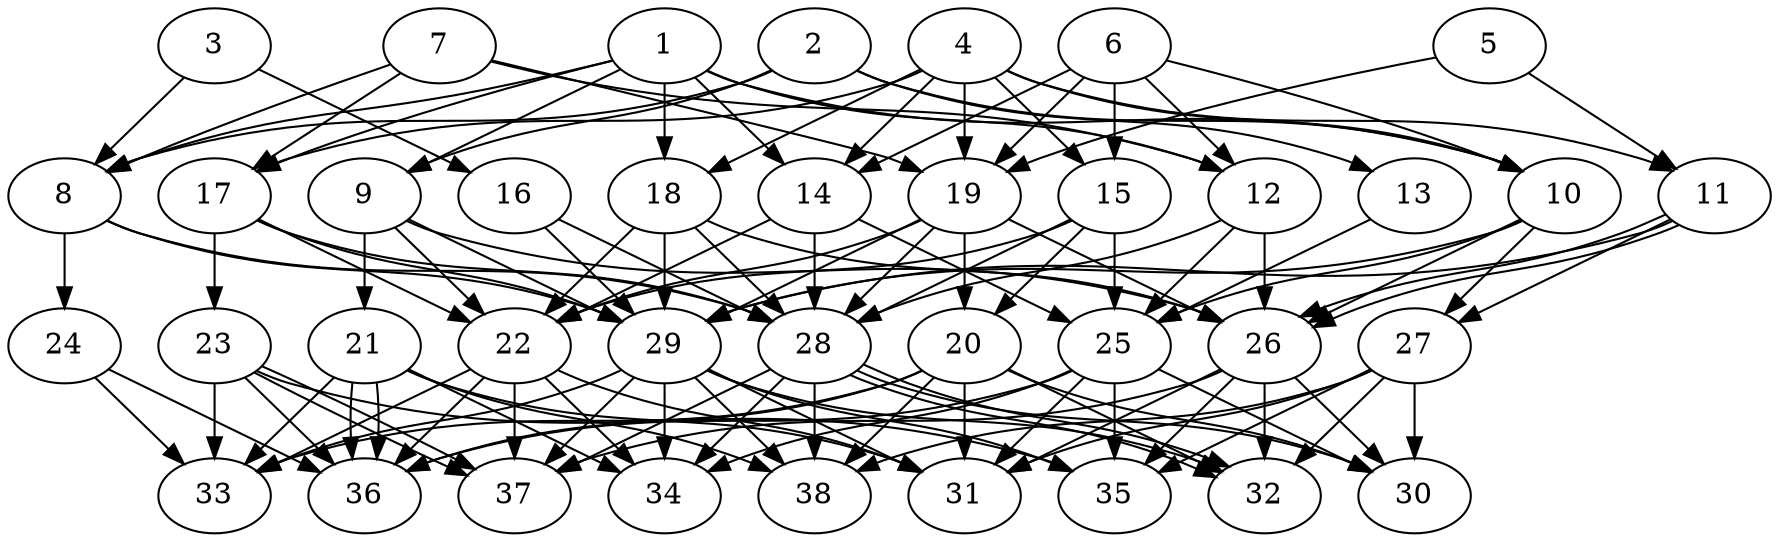 // DAG (tier=3-complex, mode=data, n=38, ccr=0.501, fat=0.751, density=0.699, regular=0.352, jump=0.206, mindata=4194304, maxdata=33554432)
// DAG automatically generated by daggen at Sun Aug 24 16:33:35 2025
// /home/ermia/Project/Environments/daggen/bin/daggen --dot --ccr 0.501 --fat 0.751 --regular 0.352 --density 0.699 --jump 0.206 --mindata 4194304 --maxdata 33554432 -n 38 
digraph G {
  1 [size="611917573007964800", alpha="0.08", expect_size="305958786503982400"]
  1 -> 8 [size ="514427703001088"]
  1 -> 9 [size ="514427703001088"]
  1 -> 10 [size ="514427703001088"]
  1 -> 12 [size ="514427703001088"]
  1 -> 14 [size ="514427703001088"]
  1 -> 17 [size ="514427703001088"]
  1 -> 18 [size ="514427703001088"]
  2 [size="67348673801964840", alpha="0.18", expect_size="33674336900982420"]
  2 -> 8 [size ="6994132992000000"]
  2 -> 9 [size ="6994132992000000"]
  2 -> 10 [size ="6994132992000000"]
  2 -> 13 [size ="6994132992000000"]
  3 [size="6432333946082257920", alpha="0.15", expect_size="3216166973041128960"]
  3 -> 8 [size ="2596093518938112"]
  3 -> 16 [size ="2596093518938112"]
  4 [size="12139980447111333888", alpha="0.19", expect_size="6069990223555666944"]
  4 -> 10 [size ="4774030095679488"]
  4 -> 11 [size ="4774030095679488"]
  4 -> 14 [size ="4774030095679488"]
  4 -> 15 [size ="4774030095679488"]
  4 -> 17 [size ="4774030095679488"]
  4 -> 18 [size ="4774030095679488"]
  4 -> 19 [size ="4774030095679488"]
  5 [size="12853498781867366", alpha="0.08", expect_size="6426749390933683"]
  5 -> 11 [size ="757390672658432"]
  5 -> 19 [size ="757390672658432"]
  6 [size="112406697690349436928", alpha="0.05", expect_size="56203348845174718464"]
  6 -> 10 [size ="186330856292352"]
  6 -> 12 [size ="186330856292352"]
  6 -> 14 [size ="186330856292352"]
  6 -> 15 [size ="186330856292352"]
  6 -> 19 [size ="186330856292352"]
  7 [size="62590538402272608", alpha="0.17", expect_size="31295269201136304"]
  7 -> 8 [size ="5374558865457152"]
  7 -> 12 [size ="5374558865457152"]
  7 -> 17 [size ="5374558865457152"]
  7 -> 19 [size ="5374558865457152"]
  8 [size="4384042627521144946688", alpha="0.11", expect_size="2192021313760572473344"]
  8 -> 24 [size ="2142922669555712"]
  8 -> 28 [size ="2142922669555712"]
  8 -> 29 [size ="2142922669555712"]
  9 [size="151048909972201856", alpha="0.08", expect_size="75524454986100928"]
  9 -> 21 [size ="2973391841656832"]
  9 -> 22 [size ="2973391841656832"]
  9 -> 26 [size ="2973391841656832"]
  9 -> 29 [size ="2973391841656832"]
  10 [size="122638090892326720", alpha="0.05", expect_size="61319045446163360"]
  10 -> 25 [size ="6044383384174592"]
  10 -> 26 [size ="6044383384174592"]
  10 -> 27 [size ="6044383384174592"]
  10 -> 29 [size ="6044383384174592"]
  11 [size="37228227302475786354688", alpha="0.14", expect_size="18614113651237893177344"]
  11 -> 26 [size ="8919453072883712"]
  11 -> 26 [size ="8919453072883712"]
  11 -> 27 [size ="8919453072883712"]
  11 -> 29 [size ="8919453072883712"]
  12 [size="7497703509343915008", alpha="0.16", expect_size="3748851754671957504"]
  12 -> 25 [size ="3681078090924032"]
  12 -> 26 [size ="3681078090924032"]
  12 -> 28 [size ="3681078090924032"]
  13 [size="12738158339342964736", alpha="0.16", expect_size="6369079169671482368"]
  13 -> 25 [size ="5671571456786432"]
  14 [size="3444133617938432000", alpha="0.06", expect_size="1722066808969216000"]
  14 -> 22 [size ="3183555261759488"]
  14 -> 25 [size ="3183555261759488"]
  14 -> 28 [size ="3183555261759488"]
  15 [size="90876018342623168", alpha="0.15", expect_size="45438009171311584"]
  15 -> 20 [size ="1480961506148352"]
  15 -> 22 [size ="1480961506148352"]
  15 -> 25 [size ="1480961506148352"]
  15 -> 28 [size ="1480961506148352"]
  16 [size="1431980661284391680", alpha="0.13", expect_size="715990330642195840"]
  16 -> 28 [size ="577334335766528"]
  16 -> 29 [size ="577334335766528"]
  17 [size="9700185086797589512192", alpha="0.08", expect_size="4850092543398794756096"]
  17 -> 22 [size ="3638675564920832"]
  17 -> 23 [size ="3638675564920832"]
  17 -> 28 [size ="3638675564920832"]
  17 -> 29 [size ="3638675564920832"]
  18 [size="3133419949053711360", alpha="0.09", expect_size="1566709974526855680"]
  18 -> 22 [size ="2532150616260608"]
  18 -> 26 [size ="2532150616260608"]
  18 -> 28 [size ="2532150616260608"]
  18 -> 29 [size ="2532150616260608"]
  19 [size="466895585727137972224", alpha="0.14", expect_size="233447792863568986112"]
  19 -> 20 [size ="481470665719808"]
  19 -> 22 [size ="481470665719808"]
  19 -> 26 [size ="481470665719808"]
  19 -> 28 [size ="481470665719808"]
  19 -> 29 [size ="481470665719808"]
  20 [size="59394741271568936", alpha="0.01", expect_size="29697370635784468"]
  20 -> 30 [size ="1143806237868032"]
  20 -> 31 [size ="1143806237868032"]
  20 -> 32 [size ="1143806237868032"]
  20 -> 33 [size ="1143806237868032"]
  20 -> 36 [size ="1143806237868032"]
  20 -> 38 [size ="1143806237868032"]
  21 [size="112646674101975424", alpha="0.20", expect_size="56323337050987712"]
  21 -> 31 [size ="2460952372969472"]
  21 -> 33 [size ="2460952372969472"]
  21 -> 34 [size ="2460952372969472"]
  21 -> 36 [size ="2460952372969472"]
  21 -> 36 [size ="2460952372969472"]
  21 -> 38 [size ="2460952372969472"]
  22 [size="22244285465873289216", alpha="0.05", expect_size="11122142732936644608"]
  22 -> 31 [size ="7937112984780800"]
  22 -> 33 [size ="7937112984780800"]
  22 -> 34 [size ="7937112984780800"]
  22 -> 36 [size ="7937112984780800"]
  22 -> 37 [size ="7937112984780800"]
  23 [size="182608022224940800", alpha="0.19", expect_size="91304011112470400"]
  23 -> 33 [size ="6322218778755072"]
  23 -> 35 [size ="6322218778755072"]
  23 -> 36 [size ="6322218778755072"]
  23 -> 37 [size ="6322218778755072"]
  23 -> 37 [size ="6322218778755072"]
  24 [size="17712031458124050", alpha="0.16", expect_size="8856015729062025"]
  24 -> 33 [size ="773899629363200"]
  24 -> 36 [size ="773899629363200"]
  25 [size="131903791666448992", alpha="0.19", expect_size="65951895833224496"]
  25 -> 30 [size ="2934667401494528"]
  25 -> 31 [size ="2934667401494528"]
  25 -> 34 [size ="2934667401494528"]
  25 -> 35 [size ="2934667401494528"]
  25 -> 36 [size ="2934667401494528"]
  26 [size="22593572763509161984", alpha="0.02", expect_size="11296786381754580992"]
  26 -> 30 [size ="8627018623090688"]
  26 -> 31 [size ="8627018623090688"]
  26 -> 32 [size ="8627018623090688"]
  26 -> 35 [size ="8627018623090688"]
  26 -> 37 [size ="8627018623090688"]
  27 [size="98327111086724000", alpha="0.14", expect_size="49163555543362000"]
  27 -> 30 [size ="2458366811045888"]
  27 -> 31 [size ="2458366811045888"]
  27 -> 32 [size ="2458366811045888"]
  27 -> 35 [size ="2458366811045888"]
  27 -> 38 [size ="2458366811045888"]
  28 [size="3137867647285987377152", alpha="0.16", expect_size="1568933823642993688576"]
  28 -> 30 [size ="1714666782851072"]
  28 -> 32 [size ="1714666782851072"]
  28 -> 32 [size ="1714666782851072"]
  28 -> 34 [size ="1714666782851072"]
  28 -> 37 [size ="1714666782851072"]
  28 -> 38 [size ="1714666782851072"]
  29 [size="16693779927573053440", alpha="0.18", expect_size="8346889963786526720"]
  29 -> 31 [size ="8482895953920000"]
  29 -> 32 [size ="8482895953920000"]
  29 -> 33 [size ="8482895953920000"]
  29 -> 34 [size ="8482895953920000"]
  29 -> 35 [size ="8482895953920000"]
  29 -> 37 [size ="8482895953920000"]
  29 -> 38 [size ="8482895953920000"]
  30 [size="4582819399200317374464", alpha="0.05", expect_size="2291409699600158687232"]
  31 [size="5066780737990041796608", alpha="0.13", expect_size="2533390368995020898304"]
  32 [size="4013202455553235746816", alpha="0.18", expect_size="2006601227776617873408"]
  33 [size="5096911194555692032", alpha="0.09", expect_size="2548455597277846016"]
  34 [size="3146435049327427584000", alpha="0.16", expect_size="1573217524663713792000"]
  35 [size="203502875007128000", alpha="0.05", expect_size="101751437503564000"]
  36 [size="4986188897243010048", alpha="0.12", expect_size="2493094448621505024"]
  37 [size="368349829578682880", alpha="0.05", expect_size="184174914789341440"]
  38 [size="30294390061312369491968", alpha="0.07", expect_size="15147195030656184745984"]
}